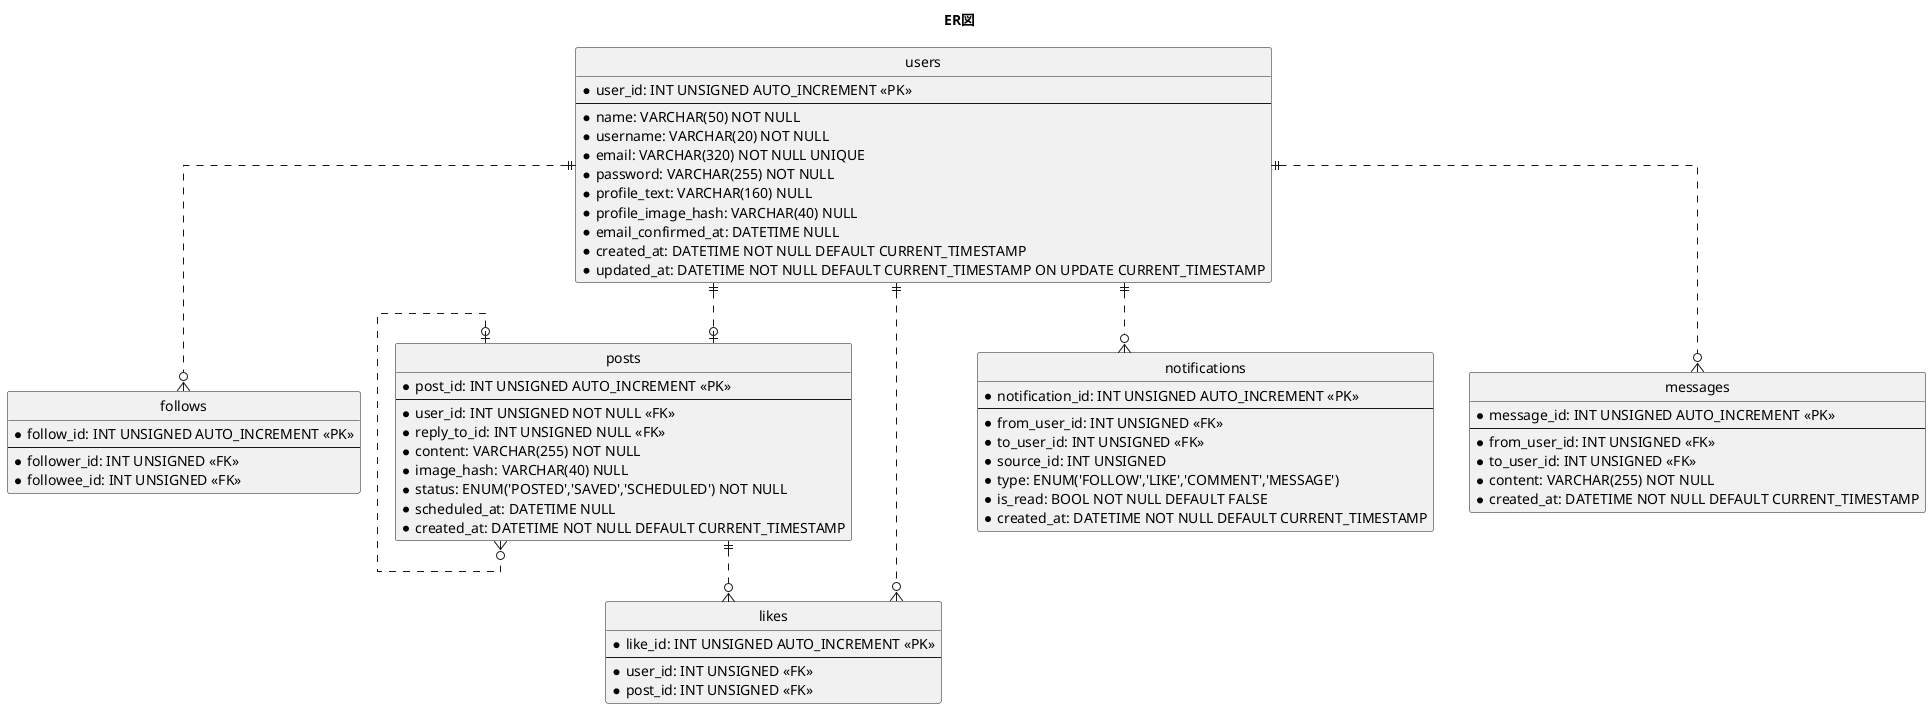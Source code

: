 @startuml social-networking-service
title ER図

hide circle
skinparam linetype ortho

entity "users" as users {
    *user_id: INT UNSIGNED AUTO_INCREMENT <<PK>>
    --
    *name: VARCHAR(50) NOT NULL 
    *username: VARCHAR(20) NOT NULL
    *email: VARCHAR(320) NOT NULL UNIQUE
    *password: VARCHAR(255) NOT NULL
    *profile_text: VARCHAR(160) NULL
    *profile_image_hash: VARCHAR(40) NULL
    *email_confirmed_at: DATETIME NULL
    *created_at: DATETIME NOT NULL DEFAULT CURRENT_TIMESTAMP
    *updated_at: DATETIME NOT NULL DEFAULT CURRENT_TIMESTAMP ON UPDATE CURRENT_TIMESTAMP
}

entity "follows" as follows {
    *follow_id: INT UNSIGNED AUTO_INCREMENT <<PK>>
    --
    *follower_id: INT UNSIGNED <<FK>>
    *followee_id: INT UNSIGNED <<FK>>
}

entity "posts" as posts {
    *post_id: INT UNSIGNED AUTO_INCREMENT <<PK>>
    --
    *user_id: INT UNSIGNED NOT NULL <<FK>>
    *reply_to_id: INT UNSIGNED NULL <<FK>>
    *content: VARCHAR(255) NOT NULL
    *image_hash: VARCHAR(40) NULL
    *status: ENUM('POSTED','SAVED','SCHEDULED') NOT NULL
    *scheduled_at: DATETIME NULL
    *created_at: DATETIME NOT NULL DEFAULT CURRENT_TIMESTAMP
}

entity "likes" as likes {
    *like_id: INT UNSIGNED AUTO_INCREMENT <<PK>>
    --
    *user_id: INT UNSIGNED <<FK>>
    *post_id: INT UNSIGNED <<FK>>
}

entity "notifications" as notifications {
    *notification_id: INT UNSIGNED AUTO_INCREMENT <<PK>>
    --
    *from_user_id: INT UNSIGNED <<FK>>
    *to_user_id: INT UNSIGNED <<FK>>
    *source_id: INT UNSIGNED
    *type: ENUM('FOLLOW','LIKE','COMMENT','MESSAGE')
    *is_read: BOOL NOT NULL DEFAULT FALSE
    *created_at: DATETIME NOT NULL DEFAULT CURRENT_TIMESTAMP
}

entity "messages" as messages {
    *message_id: INT UNSIGNED AUTO_INCREMENT <<PK>>
    --
    *from_user_id: INT UNSIGNED <<FK>>
    *to_user_id: INT UNSIGNED <<FK>>
    *content: VARCHAR(255) NOT NULL
    *created_at: DATETIME NOT NULL DEFAULT CURRENT_TIMESTAMP
}

' 投稿関連
users ||..o| posts
posts |o..o{ posts
users ||..o{ likes
posts ||..o{ likes

' フォロワー関連
users ||..o{ follows

' 通知関連
users ||..o{ notifications

' メッセージ関連
users ||..o{ messages
@enduml
